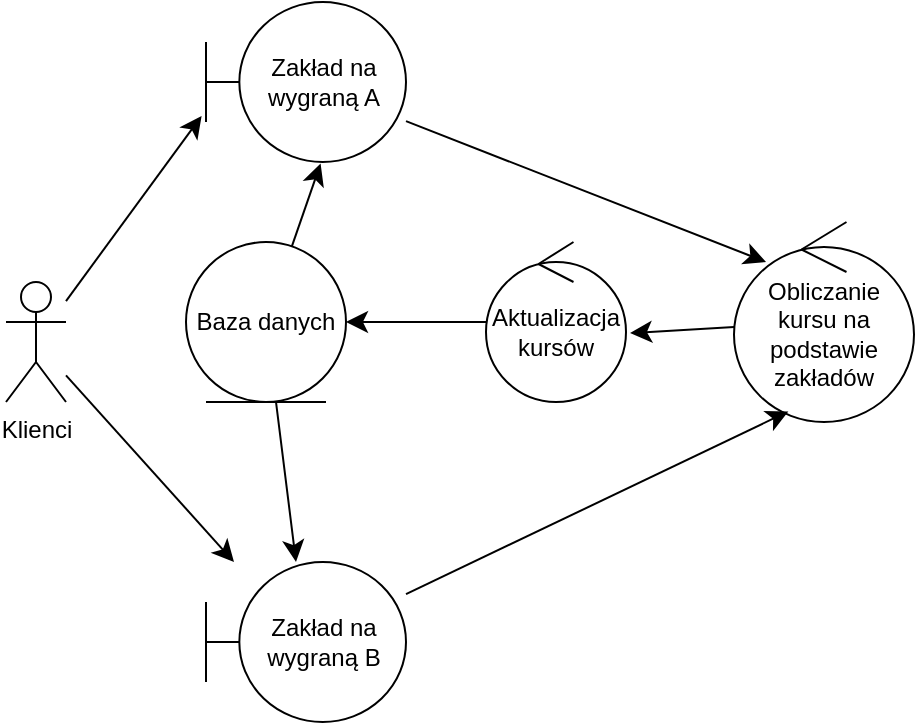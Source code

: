 <mxfile version="26.1.3">
  <diagram name="Strona-1" id="_ttG-qcXibCgQFBTq-ok">
    <mxGraphModel dx="4783" dy="2274" grid="1" gridSize="10" guides="1" tooltips="1" connect="1" arrows="1" fold="1" page="1" pageScale="1" pageWidth="827" pageHeight="1169" math="0" shadow="0">
      <root>
        <mxCell id="0" />
        <mxCell id="1" parent="0" />
        <mxCell id="_RvyWgGZ_pvgkkkLHIGy-6" style="edgeStyle=none;curved=1;rounded=0;orthogonalLoop=1;jettySize=auto;html=1;fontSize=12;startSize=8;endSize=8;" edge="1" parent="1" source="_RvyWgGZ_pvgkkkLHIGy-2" target="_RvyWgGZ_pvgkkkLHIGy-5">
          <mxGeometry relative="1" as="geometry" />
        </mxCell>
        <mxCell id="_RvyWgGZ_pvgkkkLHIGy-2" value="Klienci" style="shape=umlActor;verticalLabelPosition=bottom;verticalAlign=top;html=1;outlineConnect=0;" vertex="1" parent="1">
          <mxGeometry x="30" y="190" width="30" height="60" as="geometry" />
        </mxCell>
        <mxCell id="_RvyWgGZ_pvgkkkLHIGy-3" value="Zakład na&lt;div&gt;wygraną A&lt;/div&gt;" style="shape=umlBoundary;whiteSpace=wrap;html=1;" vertex="1" parent="1">
          <mxGeometry x="130" y="50" width="100" height="80" as="geometry" />
        </mxCell>
        <mxCell id="_RvyWgGZ_pvgkkkLHIGy-4" style="edgeStyle=none;curved=1;rounded=0;orthogonalLoop=1;jettySize=auto;html=1;fontSize=12;startSize=8;endSize=8;entryX=-0.022;entryY=0.712;entryDx=0;entryDy=0;entryPerimeter=0;" edge="1" parent="1" source="_RvyWgGZ_pvgkkkLHIGy-2" target="_RvyWgGZ_pvgkkkLHIGy-3">
          <mxGeometry relative="1" as="geometry" />
        </mxCell>
        <mxCell id="_RvyWgGZ_pvgkkkLHIGy-5" value="Zakład na&lt;div&gt;wygraną B&lt;/div&gt;" style="shape=umlBoundary;whiteSpace=wrap;html=1;" vertex="1" parent="1">
          <mxGeometry x="130" y="330" width="100" height="80" as="geometry" />
        </mxCell>
        <mxCell id="_RvyWgGZ_pvgkkkLHIGy-7" value="Obliczanie kursu na podstawie zakładów" style="ellipse;shape=umlControl;whiteSpace=wrap;html=1;" vertex="1" parent="1">
          <mxGeometry x="394" y="160" width="90" height="100" as="geometry" />
        </mxCell>
        <mxCell id="_RvyWgGZ_pvgkkkLHIGy-8" style="edgeStyle=none;curved=1;rounded=0;orthogonalLoop=1;jettySize=auto;html=1;entryX=0.302;entryY=0.947;entryDx=0;entryDy=0;entryPerimeter=0;fontSize=12;startSize=8;endSize=8;" edge="1" parent="1" source="_RvyWgGZ_pvgkkkLHIGy-5" target="_RvyWgGZ_pvgkkkLHIGy-7">
          <mxGeometry relative="1" as="geometry" />
        </mxCell>
        <mxCell id="_RvyWgGZ_pvgkkkLHIGy-9" style="edgeStyle=none;curved=1;rounded=0;orthogonalLoop=1;jettySize=auto;html=1;entryX=0.178;entryY=0.2;entryDx=0;entryDy=0;entryPerimeter=0;fontSize=12;startSize=8;endSize=8;" edge="1" parent="1" source="_RvyWgGZ_pvgkkkLHIGy-3" target="_RvyWgGZ_pvgkkkLHIGy-7">
          <mxGeometry relative="1" as="geometry" />
        </mxCell>
        <mxCell id="_RvyWgGZ_pvgkkkLHIGy-15" style="edgeStyle=none;curved=1;rounded=0;orthogonalLoop=1;jettySize=auto;html=1;fontSize=12;startSize=8;endSize=8;" edge="1" parent="1" source="_RvyWgGZ_pvgkkkLHIGy-12" target="_RvyWgGZ_pvgkkkLHIGy-5">
          <mxGeometry relative="1" as="geometry" />
        </mxCell>
        <mxCell id="_RvyWgGZ_pvgkkkLHIGy-12" value="Baza danych" style="ellipse;shape=umlEntity;whiteSpace=wrap;html=1;" vertex="1" parent="1">
          <mxGeometry x="120" y="170" width="80" height="80" as="geometry" />
        </mxCell>
        <mxCell id="_RvyWgGZ_pvgkkkLHIGy-14" style="edgeStyle=none;curved=1;rounded=0;orthogonalLoop=1;jettySize=auto;html=1;entryX=0.573;entryY=1.009;entryDx=0;entryDy=0;entryPerimeter=0;fontSize=12;startSize=8;endSize=8;" edge="1" parent="1" source="_RvyWgGZ_pvgkkkLHIGy-12" target="_RvyWgGZ_pvgkkkLHIGy-3">
          <mxGeometry relative="1" as="geometry" />
        </mxCell>
        <mxCell id="_RvyWgGZ_pvgkkkLHIGy-18" style="edgeStyle=none;curved=1;rounded=0;orthogonalLoop=1;jettySize=auto;html=1;entryX=1;entryY=0.5;entryDx=0;entryDy=0;fontSize=12;startSize=8;endSize=8;" edge="1" parent="1" source="_RvyWgGZ_pvgkkkLHIGy-16" target="_RvyWgGZ_pvgkkkLHIGy-12">
          <mxGeometry relative="1" as="geometry" />
        </mxCell>
        <mxCell id="_RvyWgGZ_pvgkkkLHIGy-16" value="Aktualizacja&lt;div&gt;kursów&lt;/div&gt;" style="ellipse;shape=umlControl;whiteSpace=wrap;html=1;" vertex="1" parent="1">
          <mxGeometry x="270" y="170" width="70" height="80" as="geometry" />
        </mxCell>
        <mxCell id="_RvyWgGZ_pvgkkkLHIGy-17" style="edgeStyle=none;curved=1;rounded=0;orthogonalLoop=1;jettySize=auto;html=1;entryX=1.029;entryY=0.569;entryDx=0;entryDy=0;entryPerimeter=0;fontSize=12;startSize=8;endSize=8;" edge="1" parent="1" source="_RvyWgGZ_pvgkkkLHIGy-7" target="_RvyWgGZ_pvgkkkLHIGy-16">
          <mxGeometry relative="1" as="geometry" />
        </mxCell>
      </root>
    </mxGraphModel>
  </diagram>
</mxfile>
